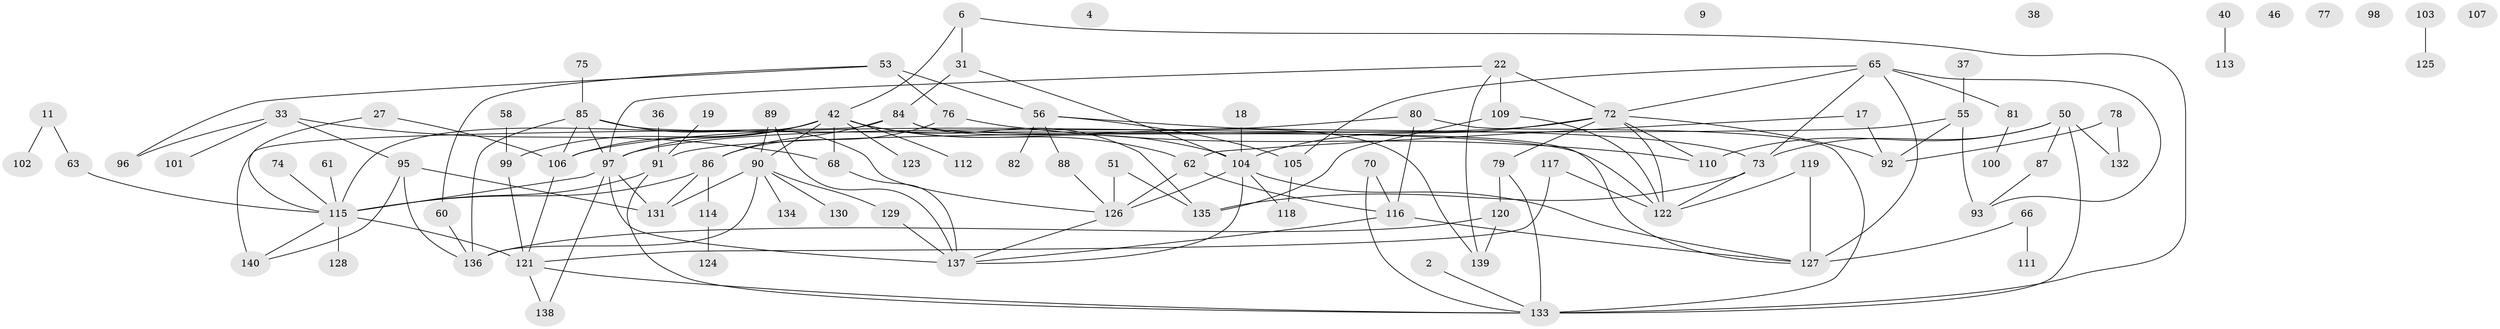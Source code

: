 // original degree distribution, {6: 0.05714285714285714, 1: 0.19285714285714287, 3: 0.2357142857142857, 0: 0.05, 2: 0.19285714285714287, 5: 0.10714285714285714, 4: 0.1357142857142857, 7: 0.014285714285714285, 10: 0.007142857142857143, 9: 0.007142857142857143}
// Generated by graph-tools (version 1.1) at 2025/43/03/04/25 21:43:59]
// undirected, 98 vertices, 147 edges
graph export_dot {
graph [start="1"]
  node [color=gray90,style=filled];
  2;
  4;
  6;
  9;
  11;
  17;
  18;
  19;
  22;
  27;
  31;
  33;
  36;
  37;
  38;
  40;
  42 [super="+25"];
  46;
  50;
  51;
  53;
  55;
  56 [super="+3"];
  58;
  60;
  61;
  62;
  63;
  65 [super="+21+35"];
  66;
  68 [super="+15"];
  70;
  72 [super="+49"];
  73 [super="+10"];
  74;
  75;
  76;
  77;
  78;
  79;
  80;
  81;
  82;
  84 [super="+14"];
  85;
  86 [super="+16"];
  87 [super="+59"];
  88 [super="+26"];
  89;
  90 [super="+5+45+48"];
  91 [super="+57"];
  92;
  93;
  95;
  96;
  97 [super="+44+83"];
  98;
  99;
  100;
  101;
  102;
  103;
  104 [super="+8+54"];
  105;
  106;
  107;
  109 [super="+108"];
  110;
  111;
  112;
  113;
  114 [super="+34"];
  115 [super="+12+28+94"];
  116 [super="+23+47"];
  117;
  118;
  119;
  120;
  121;
  122;
  123;
  124;
  125;
  126 [super="+1"];
  127 [super="+64"];
  128;
  129;
  130;
  131;
  132;
  133 [super="+67+13"];
  134;
  135;
  136;
  137 [super="+69+71"];
  138;
  139;
  140;
  2 -- 133;
  6 -- 31;
  6 -- 42;
  6 -- 133;
  11 -- 63;
  11 -- 102;
  17 -- 62;
  17 -- 92;
  18 -- 104;
  19 -- 91;
  22 -- 72;
  22 -- 109 [weight=2];
  22 -- 139;
  22 -- 97;
  27 -- 106;
  27 -- 115;
  31 -- 84 [weight=2];
  31 -- 104;
  33 -- 95;
  33 -- 96;
  33 -- 101;
  33 -- 68;
  36 -- 91;
  37 -- 55;
  40 -- 113;
  42 -- 68 [weight=3];
  42 -- 97 [weight=2];
  42 -- 99;
  42 -- 104;
  42 -- 135;
  42 -- 112;
  42 -- 106;
  42 -- 123;
  42 -- 62;
  42 -- 115;
  42 -- 90;
  50 -- 110;
  50 -- 132;
  50 -- 133 [weight=2];
  50 -- 73;
  50 -- 87;
  51 -- 135;
  51 -- 126;
  53 -- 56 [weight=2];
  53 -- 60;
  53 -- 76;
  53 -- 96;
  55 -- 91 [weight=2];
  55 -- 92;
  55 -- 93;
  56 -- 73;
  56 -- 82;
  56 -- 105;
  56 -- 88;
  58 -- 99;
  60 -- 136;
  61 -- 115;
  62 -- 126;
  62 -- 116;
  63 -- 115;
  65 -- 81;
  65 -- 105;
  65 -- 73 [weight=2];
  65 -- 93;
  65 -- 127 [weight=2];
  65 -- 72;
  66 -- 111;
  66 -- 127;
  68 -- 137;
  70 -- 116;
  70 -- 133;
  72 -- 79;
  72 -- 92;
  72 -- 104;
  72 -- 106;
  72 -- 122;
  72 -- 110;
  73 -- 135 [weight=2];
  73 -- 122;
  74 -- 115;
  75 -- 85;
  76 -- 110;
  76 -- 86;
  78 -- 92;
  78 -- 132;
  79 -- 120;
  79 -- 133;
  80 -- 116;
  80 -- 133 [weight=2];
  80 -- 97;
  81 -- 100;
  84 -- 139;
  84 -- 140 [weight=2];
  84 -- 127;
  84 -- 86;
  85 -- 106;
  85 -- 122;
  85 -- 126;
  85 -- 136;
  85 -- 97;
  86 -- 131;
  86 -- 115;
  86 -- 114;
  87 -- 93;
  88 -- 126;
  89 -- 90;
  89 -- 137;
  90 -- 129;
  90 -- 131;
  90 -- 134;
  90 -- 130;
  90 -- 136;
  91 -- 133;
  91 -- 115;
  95 -- 131;
  95 -- 136;
  95 -- 140;
  97 -- 131;
  97 -- 137;
  97 -- 138;
  97 -- 115;
  99 -- 121;
  103 -- 125;
  104 -- 126 [weight=2];
  104 -- 118;
  104 -- 137;
  104 -- 127;
  105 -- 118;
  106 -- 121;
  109 -- 135;
  109 -- 122;
  114 -- 124;
  115 -- 121 [weight=3];
  115 -- 140;
  115 -- 128;
  116 -- 127;
  116 -- 137;
  117 -- 121;
  117 -- 122;
  119 -- 122;
  119 -- 127;
  120 -- 136;
  120 -- 139;
  121 -- 133 [weight=2];
  121 -- 138;
  126 -- 137;
  129 -- 137;
}
